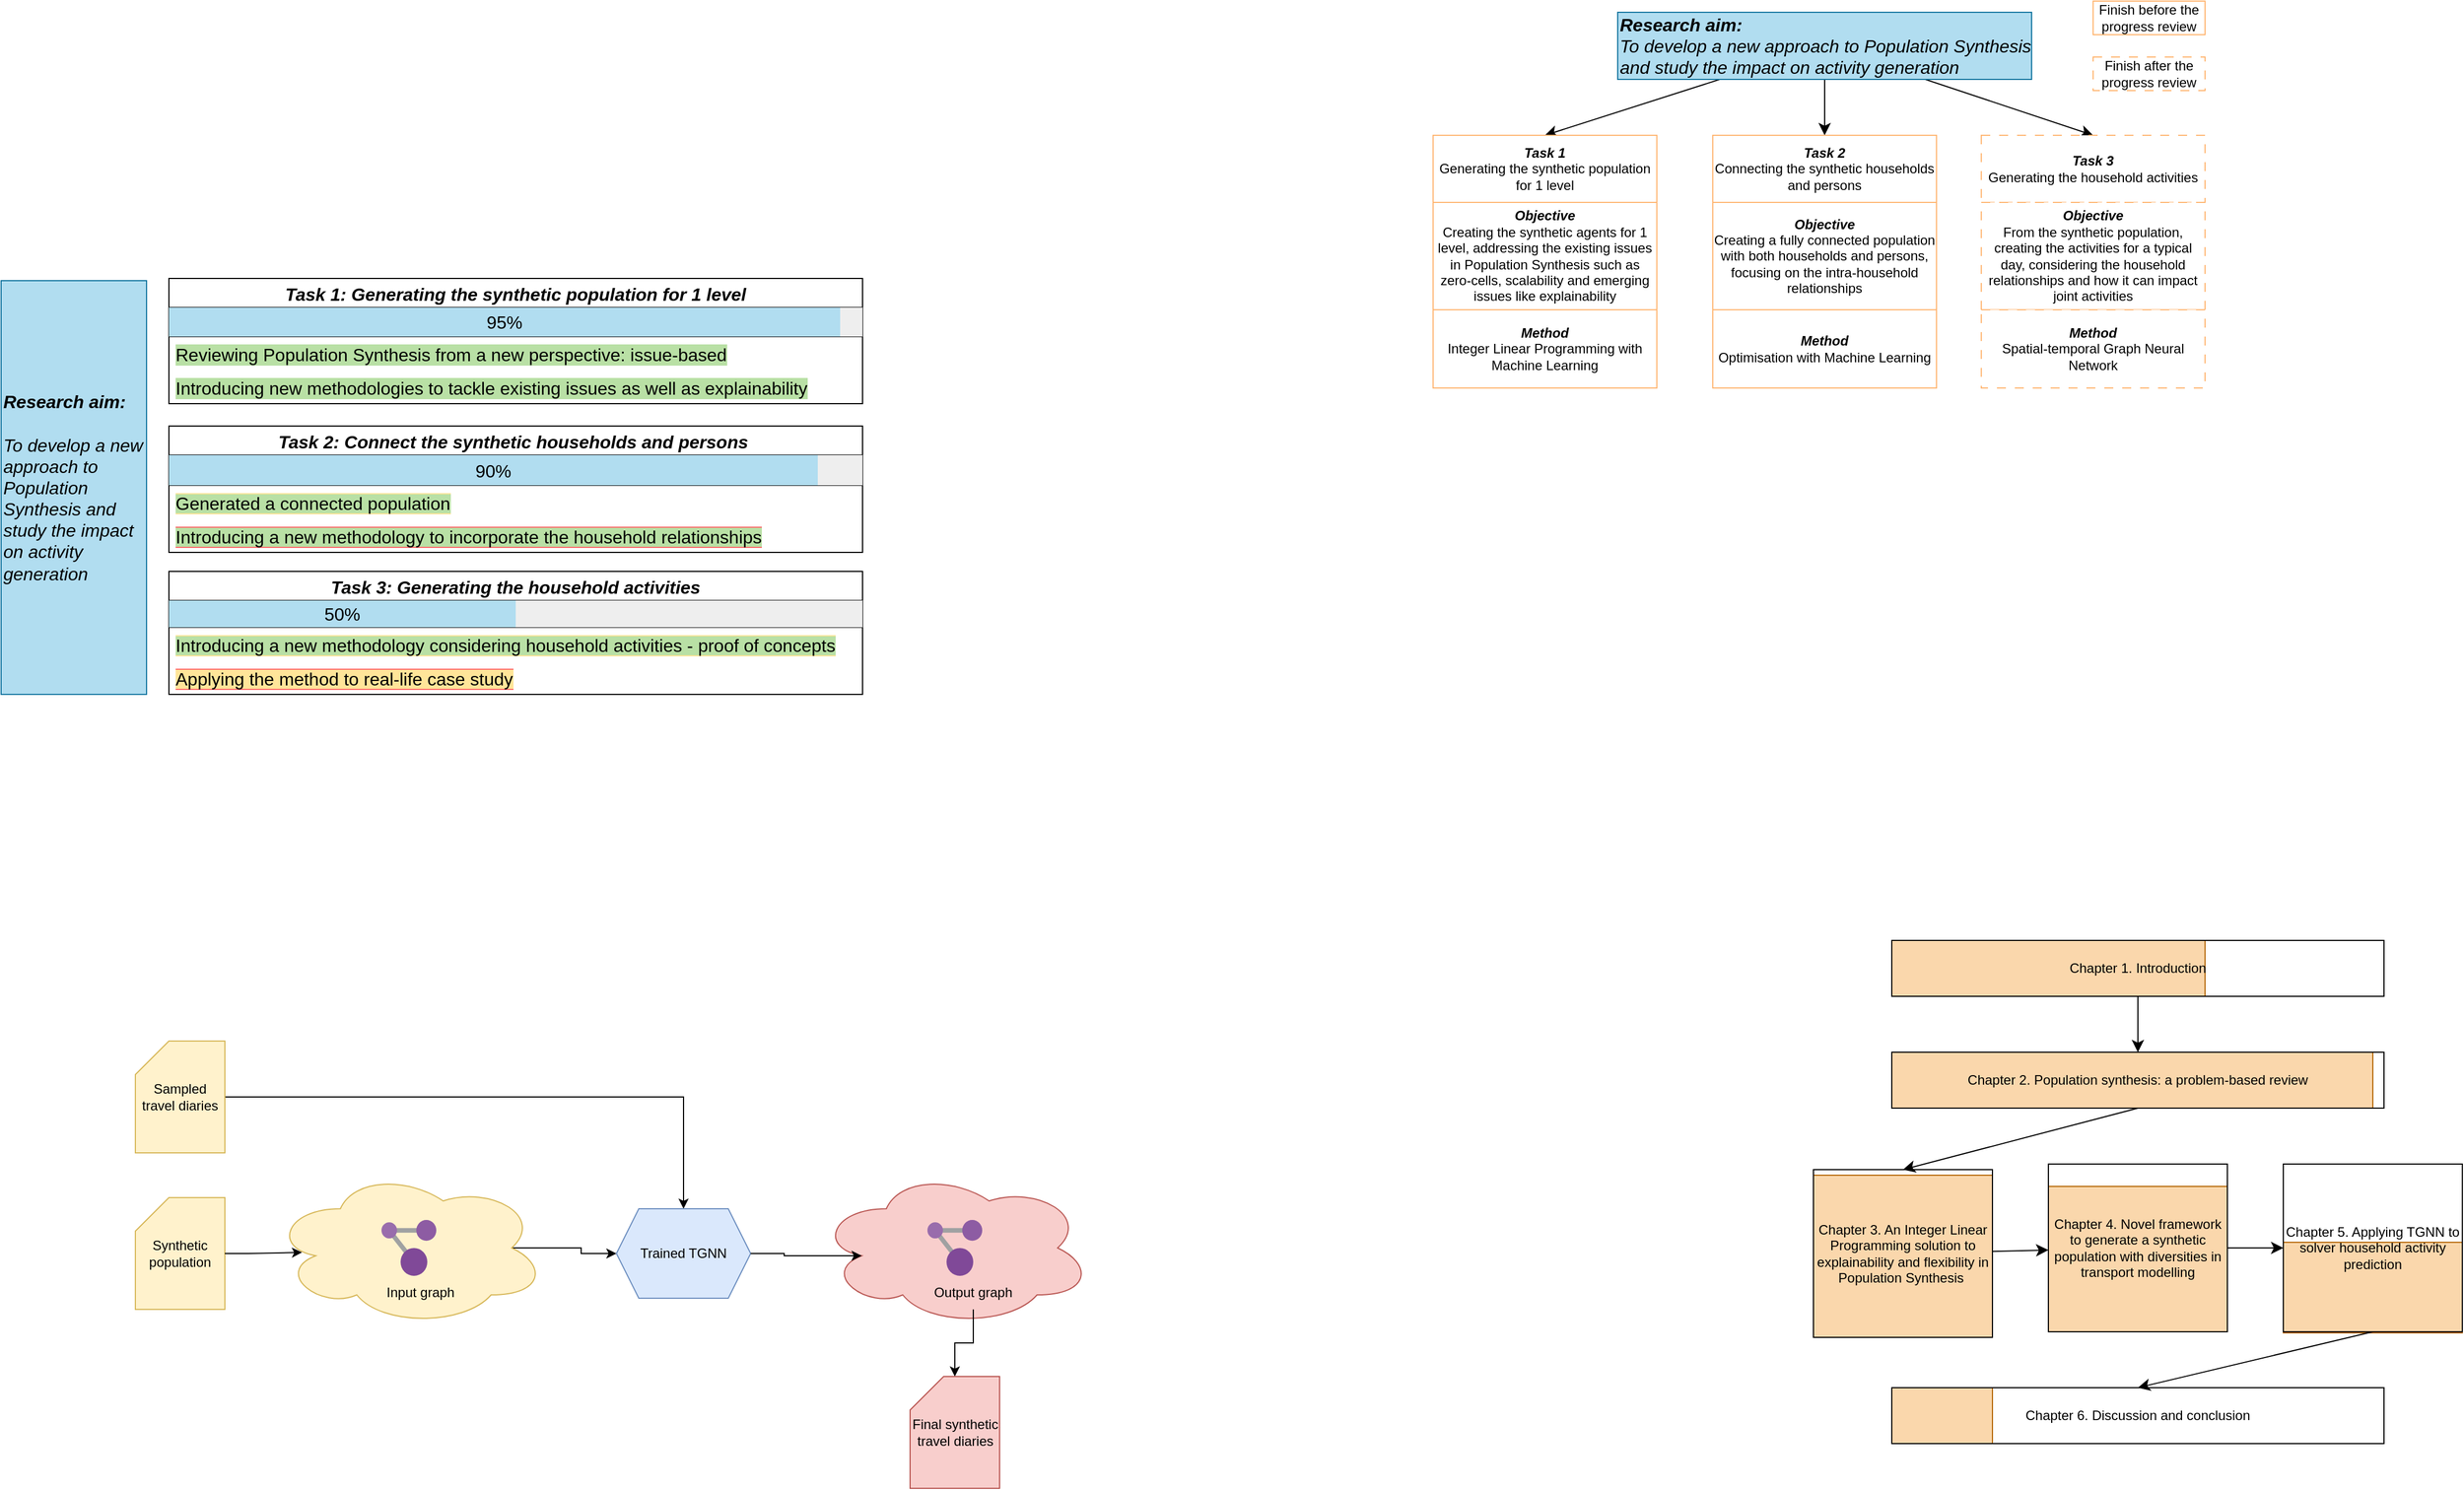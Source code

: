 <mxfile version="26.1.1">
  <diagram name="Page-1" id="GcLynW6Bm_qK1KajZ2lx">
    <mxGraphModel dx="1509" dy="785" grid="1" gridSize="10" guides="1" tooltips="1" connect="1" arrows="1" fold="1" page="1" pageScale="1" pageWidth="1169" pageHeight="827" math="0" shadow="0">
      <root>
        <mxCell id="0" />
        <mxCell id="1" parent="0" />
        <mxCell id="K3fAHh4nDUrQpHDgAhwH-10" value="" style="rounded=0;whiteSpace=wrap;html=1;fillColor=#fad7ac;strokeColor=#b46504;" vertex="1" parent="1">
          <mxGeometry x="1700" y="1290" width="90" height="50" as="geometry" />
        </mxCell>
        <mxCell id="K3fAHh4nDUrQpHDgAhwH-9" value="" style="rounded=0;whiteSpace=wrap;html=1;fillColor=#fad7ac;strokeColor=#b46504;" vertex="1" parent="1">
          <mxGeometry x="1700" y="990" width="430" height="50" as="geometry" />
        </mxCell>
        <mxCell id="K3fAHh4nDUrQpHDgAhwH-8" value="" style="rounded=0;whiteSpace=wrap;html=1;fillColor=#fad7ac;strokeColor=#b46504;" vertex="1" parent="1">
          <mxGeometry x="1700" y="890" width="280" height="50" as="geometry" />
        </mxCell>
        <mxCell id="K3fAHh4nDUrQpHDgAhwH-5" value="" style="rounded=0;whiteSpace=wrap;html=1;fillColor=#fad7ac;strokeColor=#b46504;" vertex="1" parent="1">
          <mxGeometry x="2050" y="1160" width="160" height="81" as="geometry" />
        </mxCell>
        <mxCell id="K3fAHh4nDUrQpHDgAhwH-4" value="" style="rounded=0;whiteSpace=wrap;html=1;fillColor=#fad7ac;strokeColor=#b46504;" vertex="1" parent="1">
          <mxGeometry x="1840" y="1110" width="160" height="130" as="geometry" />
        </mxCell>
        <mxCell id="K3fAHh4nDUrQpHDgAhwH-2" value="" style="rounded=0;whiteSpace=wrap;html=1;fillColor=#fad7ac;strokeColor=#b46504;" vertex="1" parent="1">
          <mxGeometry x="1630" y="1100" width="160" height="145" as="geometry" />
        </mxCell>
        <mxCell id="DFPLayo4z6RkdoQgYkVW-1" value="&lt;b&gt;&lt;i&gt;Research aim:&lt;/i&gt;&lt;/b&gt;&lt;div&gt;&lt;br&gt;&lt;div style=&quot;font-size: 16px;&quot;&gt;&lt;i&gt;To develop a new approach to Population Synthesis and study the impact on activity generation&lt;/i&gt;&lt;/div&gt;&lt;/div&gt;" style="rounded=0;whiteSpace=wrap;html=1;align=left;fontSize=16;fillColor=#b1ddf0;strokeColor=#10739e;" parent="1" vertex="1">
          <mxGeometry x="10" y="300" width="130" height="370" as="geometry" />
        </mxCell>
        <mxCell id="DFPLayo4z6RkdoQgYkVW-2" value="Task 1: Generating the synthetic population for 1 level" style="swimlane;fontStyle=3;childLayout=stackLayout;horizontal=1;startSize=26;horizontalStack=0;resizeParent=1;resizeParentMax=0;resizeLast=0;collapsible=1;marginBottom=0;align=center;fontSize=16;" parent="1" vertex="1">
          <mxGeometry x="160" y="298" width="620" height="112" as="geometry" />
        </mxCell>
        <mxCell id="DFPLayo4z6RkdoQgYkVW-66" value="" style="shape=table;startSize=0;container=1;collapsible=0;childLayout=tableLayout;fontSize=16;" parent="DFPLayo4z6RkdoQgYkVW-2" vertex="1">
          <mxGeometry y="26" width="620" height="26" as="geometry" />
        </mxCell>
        <mxCell id="DFPLayo4z6RkdoQgYkVW-67" value="" style="shape=tableRow;horizontal=0;startSize=0;swimlaneHead=0;swimlaneBody=0;strokeColor=inherit;top=0;left=0;bottom=0;right=0;collapsible=0;dropTarget=0;fillColor=none;points=[[0,0.5],[1,0.5]];portConstraint=eastwest;fontSize=16;" parent="DFPLayo4z6RkdoQgYkVW-66" vertex="1">
          <mxGeometry width="620" height="26" as="geometry" />
        </mxCell>
        <mxCell id="DFPLayo4z6RkdoQgYkVW-68" value="95%" style="shape=partialRectangle;html=1;whiteSpace=wrap;connectable=0;strokeColor=#10739e;overflow=hidden;fillColor=#b1ddf0;top=0;left=0;bottom=0;right=0;pointerEvents=1;fontSize=16;" parent="DFPLayo4z6RkdoQgYkVW-67" vertex="1">
          <mxGeometry width="600" height="26" as="geometry">
            <mxRectangle width="600" height="26" as="alternateBounds" />
          </mxGeometry>
        </mxCell>
        <mxCell id="DFPLayo4z6RkdoQgYkVW-69" value="" style="shape=partialRectangle;html=1;whiteSpace=wrap;connectable=0;overflow=hidden;fillColor=#eeeeee;top=0;left=0;bottom=0;right=0;pointerEvents=1;fontSize=16;strokeColor=#36393d;" parent="DFPLayo4z6RkdoQgYkVW-67" vertex="1">
          <mxGeometry x="600" width="20" height="26" as="geometry">
            <mxRectangle width="20" height="26" as="alternateBounds" />
          </mxGeometry>
        </mxCell>
        <mxCell id="DFPLayo4z6RkdoQgYkVW-3" value="Reviewing Population Synthesis from a new perspective: issue-based" style="text;strokeColor=none;fillColor=none;spacingLeft=4;spacingRight=4;overflow=hidden;rotatable=0;points=[[0,0.5],[1,0.5]];portConstraint=eastwest;fontSize=16;whiteSpace=wrap;html=1;labelBackgroundColor=#B9E0A5;textShadow=0;labelBorderColor=none;" parent="DFPLayo4z6RkdoQgYkVW-2" vertex="1">
          <mxGeometry y="52" width="620" height="30" as="geometry" />
        </mxCell>
        <mxCell id="DFPLayo4z6RkdoQgYkVW-4" value="Introducing new methodologies to tackle existing issues as well as explainability" style="text;strokeColor=none;fillColor=none;spacingLeft=4;spacingRight=4;overflow=hidden;rotatable=0;points=[[0,0.5],[1,0.5]];portConstraint=eastwest;fontSize=16;whiteSpace=wrap;html=1;labelBackgroundColor=#B9E0A5;textShadow=0;labelBorderColor=none;" parent="DFPLayo4z6RkdoQgYkVW-2" vertex="1">
          <mxGeometry y="82" width="620" height="30" as="geometry" />
        </mxCell>
        <mxCell id="DFPLayo4z6RkdoQgYkVW-6" value="Task 2: Connect the synthetic households and persons " style="swimlane;fontStyle=3;childLayout=stackLayout;horizontal=1;startSize=26;horizontalStack=0;resizeParent=1;resizeParentMax=0;resizeLast=0;collapsible=1;marginBottom=0;align=center;fontSize=16;" parent="1" vertex="1">
          <mxGeometry x="160" y="430" width="620" height="113" as="geometry" />
        </mxCell>
        <mxCell id="DFPLayo4z6RkdoQgYkVW-62" value="" style="shape=table;startSize=0;container=1;collapsible=0;childLayout=tableLayout;fontSize=16;" parent="DFPLayo4z6RkdoQgYkVW-6" vertex="1">
          <mxGeometry y="26" width="620" height="27" as="geometry" />
        </mxCell>
        <mxCell id="DFPLayo4z6RkdoQgYkVW-63" value="" style="shape=tableRow;horizontal=0;startSize=0;swimlaneHead=0;swimlaneBody=0;strokeColor=inherit;top=0;left=0;bottom=0;right=0;collapsible=0;dropTarget=0;fillColor=none;points=[[0,0.5],[1,0.5]];portConstraint=eastwest;fontSize=16;" parent="DFPLayo4z6RkdoQgYkVW-62" vertex="1">
          <mxGeometry width="620" height="27" as="geometry" />
        </mxCell>
        <mxCell id="DFPLayo4z6RkdoQgYkVW-64" value="90%" style="shape=partialRectangle;html=1;whiteSpace=wrap;connectable=0;strokeColor=#10739e;overflow=hidden;fillColor=#b1ddf0;top=0;left=0;bottom=0;right=0;pointerEvents=1;fontSize=16;" parent="DFPLayo4z6RkdoQgYkVW-63" vertex="1">
          <mxGeometry width="580" height="27" as="geometry">
            <mxRectangle width="580" height="27" as="alternateBounds" />
          </mxGeometry>
        </mxCell>
        <mxCell id="DFPLayo4z6RkdoQgYkVW-65" value="" style="shape=partialRectangle;html=1;whiteSpace=wrap;connectable=0;strokeColor=#36393d;overflow=hidden;fillColor=#eeeeee;top=0;left=0;bottom=0;right=0;pointerEvents=1;fontSize=16;" parent="DFPLayo4z6RkdoQgYkVW-63" vertex="1">
          <mxGeometry x="580" width="40" height="27" as="geometry">
            <mxRectangle width="40" height="27" as="alternateBounds" />
          </mxGeometry>
        </mxCell>
        <mxCell id="DFPLayo4z6RkdoQgYkVW-7" value="&lt;span style=&quot;background-color: rgb(185, 224, 165);&quot;&gt;Generated a connected population&lt;/span&gt;" style="text;strokeColor=none;fillColor=none;spacingLeft=4;spacingRight=4;overflow=hidden;rotatable=0;points=[[0,0.5],[1,0.5]];portConstraint=eastwest;fontSize=16;whiteSpace=wrap;html=1;labelBackgroundColor=#FFE599;" parent="DFPLayo4z6RkdoQgYkVW-6" vertex="1">
          <mxGeometry y="53" width="620" height="30" as="geometry" />
        </mxCell>
        <mxCell id="DFPLayo4z6RkdoQgYkVW-8" value="&lt;span style=&quot;background-color: rgb(185, 224, 165);&quot;&gt;Introducing a new methodology to incorporate the household relationships&lt;/span&gt;" style="text;strokeColor=none;fillColor=none;spacingLeft=4;spacingRight=4;overflow=hidden;rotatable=0;points=[[0,0.5],[1,0.5]];portConstraint=eastwest;fontSize=16;whiteSpace=wrap;html=1;labelBackgroundColor=#FF6666;" parent="DFPLayo4z6RkdoQgYkVW-6" vertex="1">
          <mxGeometry y="83" width="620" height="30" as="geometry" />
        </mxCell>
        <mxCell id="DFPLayo4z6RkdoQgYkVW-10" value="Task 3: Generating the household activities" style="swimlane;fontStyle=3;childLayout=stackLayout;horizontal=1;startSize=26;horizontalStack=0;resizeParent=1;resizeParentMax=0;resizeLast=0;collapsible=1;marginBottom=0;align=center;fontSize=16;" parent="1" vertex="1">
          <mxGeometry x="160" y="560" width="620" height="110" as="geometry" />
        </mxCell>
        <mxCell id="DFPLayo4z6RkdoQgYkVW-44" value="" style="shape=table;startSize=0;container=1;collapsible=0;childLayout=tableLayout;fontSize=16;" parent="DFPLayo4z6RkdoQgYkVW-10" vertex="1">
          <mxGeometry y="26" width="620" height="24" as="geometry" />
        </mxCell>
        <mxCell id="DFPLayo4z6RkdoQgYkVW-45" value="" style="shape=tableRow;horizontal=0;startSize=0;swimlaneHead=0;swimlaneBody=0;strokeColor=inherit;top=0;left=0;bottom=0;right=0;collapsible=0;dropTarget=0;fillColor=none;points=[[0,0.5],[1,0.5]];portConstraint=eastwest;fontSize=16;" parent="DFPLayo4z6RkdoQgYkVW-44" vertex="1">
          <mxGeometry width="620" height="24" as="geometry" />
        </mxCell>
        <mxCell id="DFPLayo4z6RkdoQgYkVW-46" value="&lt;font style=&quot;font-size: 16px;&quot; face=&quot;Helvetica&quot;&gt;50%&lt;/font&gt;" style="shape=partialRectangle;html=1;whiteSpace=wrap;connectable=0;strokeColor=#10739e;overflow=hidden;fillColor=#b1ddf0;top=0;left=0;bottom=0;right=0;pointerEvents=1;fontSize=16;" parent="DFPLayo4z6RkdoQgYkVW-45" vertex="1">
          <mxGeometry width="310" height="24" as="geometry">
            <mxRectangle width="310" height="24" as="alternateBounds" />
          </mxGeometry>
        </mxCell>
        <mxCell id="DFPLayo4z6RkdoQgYkVW-47" value="" style="shape=partialRectangle;html=1;whiteSpace=wrap;connectable=0;strokeColor=#36393d;overflow=hidden;fillColor=#eeeeee;top=0;left=0;bottom=0;right=0;pointerEvents=1;fontSize=16;" parent="DFPLayo4z6RkdoQgYkVW-45" vertex="1">
          <mxGeometry x="310" width="310" height="24" as="geometry">
            <mxRectangle width="310" height="24" as="alternateBounds" />
          </mxGeometry>
        </mxCell>
        <mxCell id="DFPLayo4z6RkdoQgYkVW-11" value="&lt;span style=&quot;background-color: rgb(185, 224, 165);&quot;&gt;Introducing a new methodology considering household activities - proof of concepts&lt;/span&gt;" style="text;strokeColor=none;fillColor=none;spacingLeft=4;spacingRight=4;overflow=hidden;rotatable=0;points=[[0,0.5],[1,0.5]];portConstraint=eastwest;fontSize=16;whiteSpace=wrap;html=1;labelBackgroundColor=#FFE599;" parent="DFPLayo4z6RkdoQgYkVW-10" vertex="1">
          <mxGeometry y="50" width="620" height="30" as="geometry" />
        </mxCell>
        <mxCell id="DFPLayo4z6RkdoQgYkVW-12" value="&lt;span style=&quot;background-color: rgb(255, 229, 153);&quot;&gt;Applying the method to real-life case study&lt;/span&gt;" style="text;strokeColor=none;fillColor=none;spacingLeft=4;spacingRight=4;overflow=hidden;rotatable=0;points=[[0,0.5],[1,0.5]];portConstraint=eastwest;fontSize=16;whiteSpace=wrap;html=1;labelBackgroundColor=#FF6666;" parent="DFPLayo4z6RkdoQgYkVW-10" vertex="1">
          <mxGeometry y="80" width="620" height="30" as="geometry" />
        </mxCell>
        <mxCell id="qMUVeWqfAemtNZWCeS_H-2" value="Synthetic population" style="shape=card;whiteSpace=wrap;html=1;fillColor=#fff2cc;strokeColor=#d6b656;" parent="1" vertex="1">
          <mxGeometry x="130" y="1120" width="80" height="100" as="geometry" />
        </mxCell>
        <mxCell id="qMUVeWqfAemtNZWCeS_H-41" style="edgeStyle=orthogonalEdgeStyle;rounded=0;orthogonalLoop=1;jettySize=auto;html=1;exitX=0.875;exitY=0.5;exitDx=0;exitDy=0;exitPerimeter=0;" parent="1" source="qMUVeWqfAemtNZWCeS_H-3" target="qMUVeWqfAemtNZWCeS_H-38" edge="1">
          <mxGeometry relative="1" as="geometry" />
        </mxCell>
        <mxCell id="qMUVeWqfAemtNZWCeS_H-3" value="" style="ellipse;shape=cloud;whiteSpace=wrap;html=1;fillColor=#fff2cc;strokeColor=#d6b656;" parent="1" vertex="1">
          <mxGeometry x="252" y="1095" width="245" height="140" as="geometry" />
        </mxCell>
        <mxCell id="qMUVeWqfAemtNZWCeS_H-4" value="" style="image;sketch=0;aspect=fixed;html=1;points=[];align=center;fontSize=12;image=img/lib/mscae/Resource_Graph_Explorer.svg;" parent="1" vertex="1">
          <mxGeometry x="350" y="1140" width="49" height="50" as="geometry" />
        </mxCell>
        <mxCell id="qMUVeWqfAemtNZWCeS_H-5" value="Input graph" style="text;html=1;align=center;verticalAlign=middle;whiteSpace=wrap;rounded=0;" parent="1" vertex="1">
          <mxGeometry x="350" y="1190" width="70" height="30" as="geometry" />
        </mxCell>
        <mxCell id="qMUVeWqfAemtNZWCeS_H-32" value="" style="ellipse;shape=cloud;whiteSpace=wrap;html=1;fillColor=#f8cecc;strokeColor=#b85450;" parent="1" vertex="1">
          <mxGeometry x="740" y="1095" width="245" height="140" as="geometry" />
        </mxCell>
        <mxCell id="qMUVeWqfAemtNZWCeS_H-33" value="" style="image;sketch=0;aspect=fixed;html=1;points=[];align=center;fontSize=12;image=img/lib/mscae/Resource_Graph_Explorer.svg;" parent="1" vertex="1">
          <mxGeometry x="838" y="1140" width="49" height="50" as="geometry" />
        </mxCell>
        <mxCell id="qMUVeWqfAemtNZWCeS_H-43" style="edgeStyle=orthogonalEdgeStyle;rounded=0;orthogonalLoop=1;jettySize=auto;html=1;" parent="1" source="qMUVeWqfAemtNZWCeS_H-34" target="qMUVeWqfAemtNZWCeS_H-35" edge="1">
          <mxGeometry relative="1" as="geometry" />
        </mxCell>
        <mxCell id="qMUVeWqfAemtNZWCeS_H-34" value="Output graph" style="text;html=1;align=center;verticalAlign=middle;whiteSpace=wrap;rounded=0;" parent="1" vertex="1">
          <mxGeometry x="838" y="1190" width="82" height="30" as="geometry" />
        </mxCell>
        <mxCell id="qMUVeWqfAemtNZWCeS_H-35" value="Final synthetic travel diaries" style="shape=card;whiteSpace=wrap;html=1;fillColor=#f8cecc;strokeColor=#b85450;" parent="1" vertex="1">
          <mxGeometry x="822.5" y="1280" width="80" height="100" as="geometry" />
        </mxCell>
        <mxCell id="qMUVeWqfAemtNZWCeS_H-39" style="edgeStyle=orthogonalEdgeStyle;rounded=0;orthogonalLoop=1;jettySize=auto;html=1;" parent="1" source="qMUVeWqfAemtNZWCeS_H-36" target="qMUVeWqfAemtNZWCeS_H-38" edge="1">
          <mxGeometry relative="1" as="geometry" />
        </mxCell>
        <mxCell id="qMUVeWqfAemtNZWCeS_H-36" value="Sampled travel diaries" style="shape=card;whiteSpace=wrap;html=1;fillColor=#fff2cc;strokeColor=#d6b656;" parent="1" vertex="1">
          <mxGeometry x="130" y="980" width="80" height="100" as="geometry" />
        </mxCell>
        <mxCell id="qMUVeWqfAemtNZWCeS_H-38" value="Trained TGNN" style="shape=hexagon;perimeter=hexagonPerimeter2;whiteSpace=wrap;html=1;fixedSize=1;fillColor=#dae8fc;strokeColor=#6c8ebf;" parent="1" vertex="1">
          <mxGeometry x="560" y="1130" width="120" height="80" as="geometry" />
        </mxCell>
        <mxCell id="qMUVeWqfAemtNZWCeS_H-40" style="edgeStyle=orthogonalEdgeStyle;rounded=0;orthogonalLoop=1;jettySize=auto;html=1;entryX=0.11;entryY=0.529;entryDx=0;entryDy=0;entryPerimeter=0;" parent="1" source="qMUVeWqfAemtNZWCeS_H-2" target="qMUVeWqfAemtNZWCeS_H-3" edge="1">
          <mxGeometry relative="1" as="geometry" />
        </mxCell>
        <mxCell id="qMUVeWqfAemtNZWCeS_H-42" style="edgeStyle=orthogonalEdgeStyle;rounded=0;orthogonalLoop=1;jettySize=auto;html=1;entryX=0.16;entryY=0.55;entryDx=0;entryDy=0;entryPerimeter=0;" parent="1" source="qMUVeWqfAemtNZWCeS_H-38" target="qMUVeWqfAemtNZWCeS_H-32" edge="1">
          <mxGeometry relative="1" as="geometry" />
        </mxCell>
        <mxCell id="f1CKNcfr52MyuDMSnoib-13" style="edgeStyle=none;curved=1;rounded=0;orthogonalLoop=1;jettySize=auto;html=1;fontSize=12;startSize=8;endSize=8;" parent="1" source="f1CKNcfr52MyuDMSnoib-2" target="f1CKNcfr52MyuDMSnoib-8" edge="1">
          <mxGeometry relative="1" as="geometry" />
        </mxCell>
        <mxCell id="f1CKNcfr52MyuDMSnoib-2" value="Chapter 1. Introduction" style="rounded=0;whiteSpace=wrap;html=1;fillColor=none;" parent="1" vertex="1">
          <mxGeometry x="1700" y="890" width="440" height="50" as="geometry" />
        </mxCell>
        <mxCell id="f1CKNcfr52MyuDMSnoib-16" style="edgeStyle=none;curved=1;rounded=0;orthogonalLoop=1;jettySize=auto;html=1;entryX=0.5;entryY=0;entryDx=0;entryDy=0;fontSize=12;startSize=8;endSize=8;exitX=0.5;exitY=1;exitDx=0;exitDy=0;" parent="1" source="f1CKNcfr52MyuDMSnoib-8" target="f1CKNcfr52MyuDMSnoib-6" edge="1">
          <mxGeometry relative="1" as="geometry">
            <mxPoint x="1920" y="1050" as="sourcePoint" />
          </mxGeometry>
        </mxCell>
        <mxCell id="f1CKNcfr52MyuDMSnoib-8" value="Chapter 2. Population synthesis: a problem-based review" style="rounded=0;whiteSpace=wrap;html=1;fillColor=none;" parent="1" vertex="1">
          <mxGeometry x="1700" y="990" width="440" height="50" as="geometry" />
        </mxCell>
        <mxCell id="f1CKNcfr52MyuDMSnoib-17" style="edgeStyle=none;curved=1;rounded=0;orthogonalLoop=1;jettySize=auto;html=1;fontSize=12;startSize=8;endSize=8;" parent="1" source="f1CKNcfr52MyuDMSnoib-6" target="f1CKNcfr52MyuDMSnoib-9" edge="1">
          <mxGeometry relative="1" as="geometry" />
        </mxCell>
        <mxCell id="f1CKNcfr52MyuDMSnoib-6" value="Chapter 3. An Integer Linear Programming solution to explainability and flexibility in Population Synthesis&amp;nbsp;" style="rounded=0;whiteSpace=wrap;html=1;fillColor=none;" parent="1" vertex="1">
          <mxGeometry x="1630" y="1095" width="160" height="150" as="geometry" />
        </mxCell>
        <mxCell id="f1CKNcfr52MyuDMSnoib-18" style="edgeStyle=none;curved=1;rounded=0;orthogonalLoop=1;jettySize=auto;html=1;entryX=0;entryY=0.5;entryDx=0;entryDy=0;fontSize=12;startSize=8;endSize=8;" parent="1" source="f1CKNcfr52MyuDMSnoib-9" target="f1CKNcfr52MyuDMSnoib-10" edge="1">
          <mxGeometry relative="1" as="geometry" />
        </mxCell>
        <mxCell id="f1CKNcfr52MyuDMSnoib-9" value="Chapter 4. Novel framework to generate a synthetic population with diversities in transport modelling" style="rounded=0;whiteSpace=wrap;html=1;fillColor=none;" parent="1" vertex="1">
          <mxGeometry x="1840" y="1090" width="160" height="150" as="geometry" />
        </mxCell>
        <mxCell id="f1CKNcfr52MyuDMSnoib-19" style="edgeStyle=none;curved=1;rounded=0;orthogonalLoop=1;jettySize=auto;html=1;entryX=0.5;entryY=0;entryDx=0;entryDy=0;fontSize=12;startSize=8;endSize=8;exitX=0.5;exitY=1;exitDx=0;exitDy=0;" parent="1" source="f1CKNcfr52MyuDMSnoib-10" target="f1CKNcfr52MyuDMSnoib-11" edge="1">
          <mxGeometry relative="1" as="geometry" />
        </mxCell>
        <mxCell id="f1CKNcfr52MyuDMSnoib-10" value="Chapter 5. Applying TGNN to solver household activity prediction" style="rounded=0;whiteSpace=wrap;html=1;fillColor=none;" parent="1" vertex="1">
          <mxGeometry x="2050" y="1090" width="160" height="150" as="geometry" />
        </mxCell>
        <mxCell id="f1CKNcfr52MyuDMSnoib-11" value="Chapter 6. Discussion and conclusion" style="rounded=0;whiteSpace=wrap;html=1;fillColor=none;" parent="1" vertex="1">
          <mxGeometry x="1700" y="1290" width="440" height="50" as="geometry" />
        </mxCell>
        <mxCell id="f1CKNcfr52MyuDMSnoib-34" style="edgeStyle=none;curved=1;rounded=0;orthogonalLoop=1;jettySize=auto;html=1;entryX=0.5;entryY=0;entryDx=0;entryDy=0;fontSize=12;startSize=8;endSize=8;" parent="1" source="f1CKNcfr52MyuDMSnoib-23" target="f1CKNcfr52MyuDMSnoib-24" edge="1">
          <mxGeometry relative="1" as="geometry" />
        </mxCell>
        <mxCell id="f1CKNcfr52MyuDMSnoib-36" style="edgeStyle=none;curved=1;rounded=0;orthogonalLoop=1;jettySize=auto;html=1;entryX=0.5;entryY=0;entryDx=0;entryDy=0;fontSize=12;startSize=8;endSize=8;" parent="1" source="f1CKNcfr52MyuDMSnoib-23" target="f1CKNcfr52MyuDMSnoib-25" edge="1">
          <mxGeometry relative="1" as="geometry" />
        </mxCell>
        <mxCell id="f1CKNcfr52MyuDMSnoib-37" style="edgeStyle=none;curved=1;rounded=0;orthogonalLoop=1;jettySize=auto;html=1;entryX=0.5;entryY=0;entryDx=0;entryDy=0;fontSize=12;startSize=8;endSize=8;" parent="1" source="f1CKNcfr52MyuDMSnoib-23" target="f1CKNcfr52MyuDMSnoib-26" edge="1">
          <mxGeometry relative="1" as="geometry" />
        </mxCell>
        <mxCell id="f1CKNcfr52MyuDMSnoib-23" value="&lt;b&gt;&lt;i&gt;Research aim:&lt;/i&gt;&lt;/b&gt;&lt;div&gt;&lt;div style=&quot;font-size: 16px;&quot;&gt;&lt;i&gt;To develop a new approach to Population Synthesis and study the impact on activity generation&lt;/i&gt;&lt;/div&gt;&lt;/div&gt;" style="rounded=0;whiteSpace=wrap;html=1;align=left;fontSize=16;fillColor=#b1ddf0;strokeColor=#10739e;" parent="1" vertex="1">
          <mxGeometry x="1455" y="60" width="370" height="60" as="geometry" />
        </mxCell>
        <mxCell id="f1CKNcfr52MyuDMSnoib-24" value="&lt;b&gt;&lt;i&gt;Task 1&lt;/i&gt;&lt;/b&gt;&lt;div&gt;Generating the synthetic population for 1 level&lt;/div&gt;" style="whiteSpace=wrap;html=1;strokeColor=#FFB570;" parent="1" vertex="1">
          <mxGeometry x="1290" y="170" width="200" height="60" as="geometry" />
        </mxCell>
        <mxCell id="f1CKNcfr52MyuDMSnoib-25" value="&lt;b&gt;&lt;i&gt;Task 2&lt;/i&gt;&lt;/b&gt;&lt;div&gt;Connecting the synthetic households and persons&lt;/div&gt;" style="whiteSpace=wrap;html=1;strokeColor=#FFB570;" parent="1" vertex="1">
          <mxGeometry x="1540" y="170" width="200" height="60" as="geometry" />
        </mxCell>
        <mxCell id="f1CKNcfr52MyuDMSnoib-26" value="&lt;b&gt;&lt;i&gt;Task 3&lt;/i&gt;&lt;/b&gt;&lt;div&gt;Generating the household activities&lt;/div&gt;" style="whiteSpace=wrap;html=1;strokeColor=#FFB570;dashed=1;dashPattern=8 8;" parent="1" vertex="1">
          <mxGeometry x="1780" y="170" width="200" height="60" as="geometry" />
        </mxCell>
        <mxCell id="f1CKNcfr52MyuDMSnoib-28" value="&lt;b&gt;&lt;i&gt;Objective&lt;/i&gt;&lt;/b&gt;&lt;div&gt;Creating the synthetic agents for 1 level, addressing the existing issues in Population Synthesis such as zero-cells, scalability and emerging issues like explainability&lt;/div&gt;" style="whiteSpace=wrap;html=1;strokeColor=#FFB570;" parent="1" vertex="1">
          <mxGeometry x="1290" y="230" width="200" height="96" as="geometry" />
        </mxCell>
        <mxCell id="f1CKNcfr52MyuDMSnoib-29" value="&lt;b&gt;&lt;i&gt;Objective&lt;/i&gt;&lt;/b&gt;&lt;div&gt;Creating a fully connected population with both households and persons, focusing on the intra-household relationships&lt;/div&gt;" style="whiteSpace=wrap;html=1;strokeColor=#FFB570;" parent="1" vertex="1">
          <mxGeometry x="1540" y="230" width="200" height="96" as="geometry" />
        </mxCell>
        <mxCell id="f1CKNcfr52MyuDMSnoib-30" value="&lt;b&gt;&lt;i&gt;Objective&lt;/i&gt;&lt;/b&gt;&lt;div&gt;From the synthetic population, creating the activities for a typical day, considering the household relationships and how it can impact joint activities&lt;/div&gt;" style="whiteSpace=wrap;html=1;strokeColor=#FFB570;dashed=1;dashPattern=8 8;" parent="1" vertex="1">
          <mxGeometry x="1780" y="230" width="200" height="96" as="geometry" />
        </mxCell>
        <mxCell id="f1CKNcfr52MyuDMSnoib-31" value="&lt;b&gt;&lt;i&gt;Method&lt;/i&gt;&lt;/b&gt;&lt;div&gt;Integer Linear Programming with Machine Learning&lt;/div&gt;" style="whiteSpace=wrap;html=1;strokeColor=#FFB570;" parent="1" vertex="1">
          <mxGeometry x="1290" y="326" width="200" height="70" as="geometry" />
        </mxCell>
        <mxCell id="f1CKNcfr52MyuDMSnoib-32" value="&lt;b&gt;&lt;i&gt;Method&lt;/i&gt;&lt;/b&gt;&lt;div&gt;Optimisation with Machine Learning&lt;/div&gt;" style="whiteSpace=wrap;html=1;strokeColor=#FFB570;" parent="1" vertex="1">
          <mxGeometry x="1540" y="326" width="200" height="70" as="geometry" />
        </mxCell>
        <mxCell id="f1CKNcfr52MyuDMSnoib-33" value="&lt;b&gt;&lt;i style=&quot;&quot;&gt;Method&lt;/i&gt;&lt;/b&gt;&lt;div&gt;Spatial-temporal Graph Neural &amp;nbsp;Network&amp;nbsp;&lt;/div&gt;" style="whiteSpace=wrap;html=1;strokeColor=#FFB570;dashed=1;dashPattern=8 8;" parent="1" vertex="1">
          <mxGeometry x="1780" y="326" width="200" height="70" as="geometry" />
        </mxCell>
        <mxCell id="K3fAHh4nDUrQpHDgAhwH-11" value="Finish before the progress review" style="rounded=0;whiteSpace=wrap;html=1;strokeColor=#FFB570;" vertex="1" parent="1">
          <mxGeometry x="1880" y="50" width="100" height="30" as="geometry" />
        </mxCell>
        <mxCell id="K3fAHh4nDUrQpHDgAhwH-12" value="Finish after the progress review" style="rounded=0;whiteSpace=wrap;html=1;strokeColor=#FFB570;dashed=1;dashPattern=8 8;" vertex="1" parent="1">
          <mxGeometry x="1880" y="100" width="100" height="30" as="geometry" />
        </mxCell>
      </root>
    </mxGraphModel>
  </diagram>
</mxfile>
